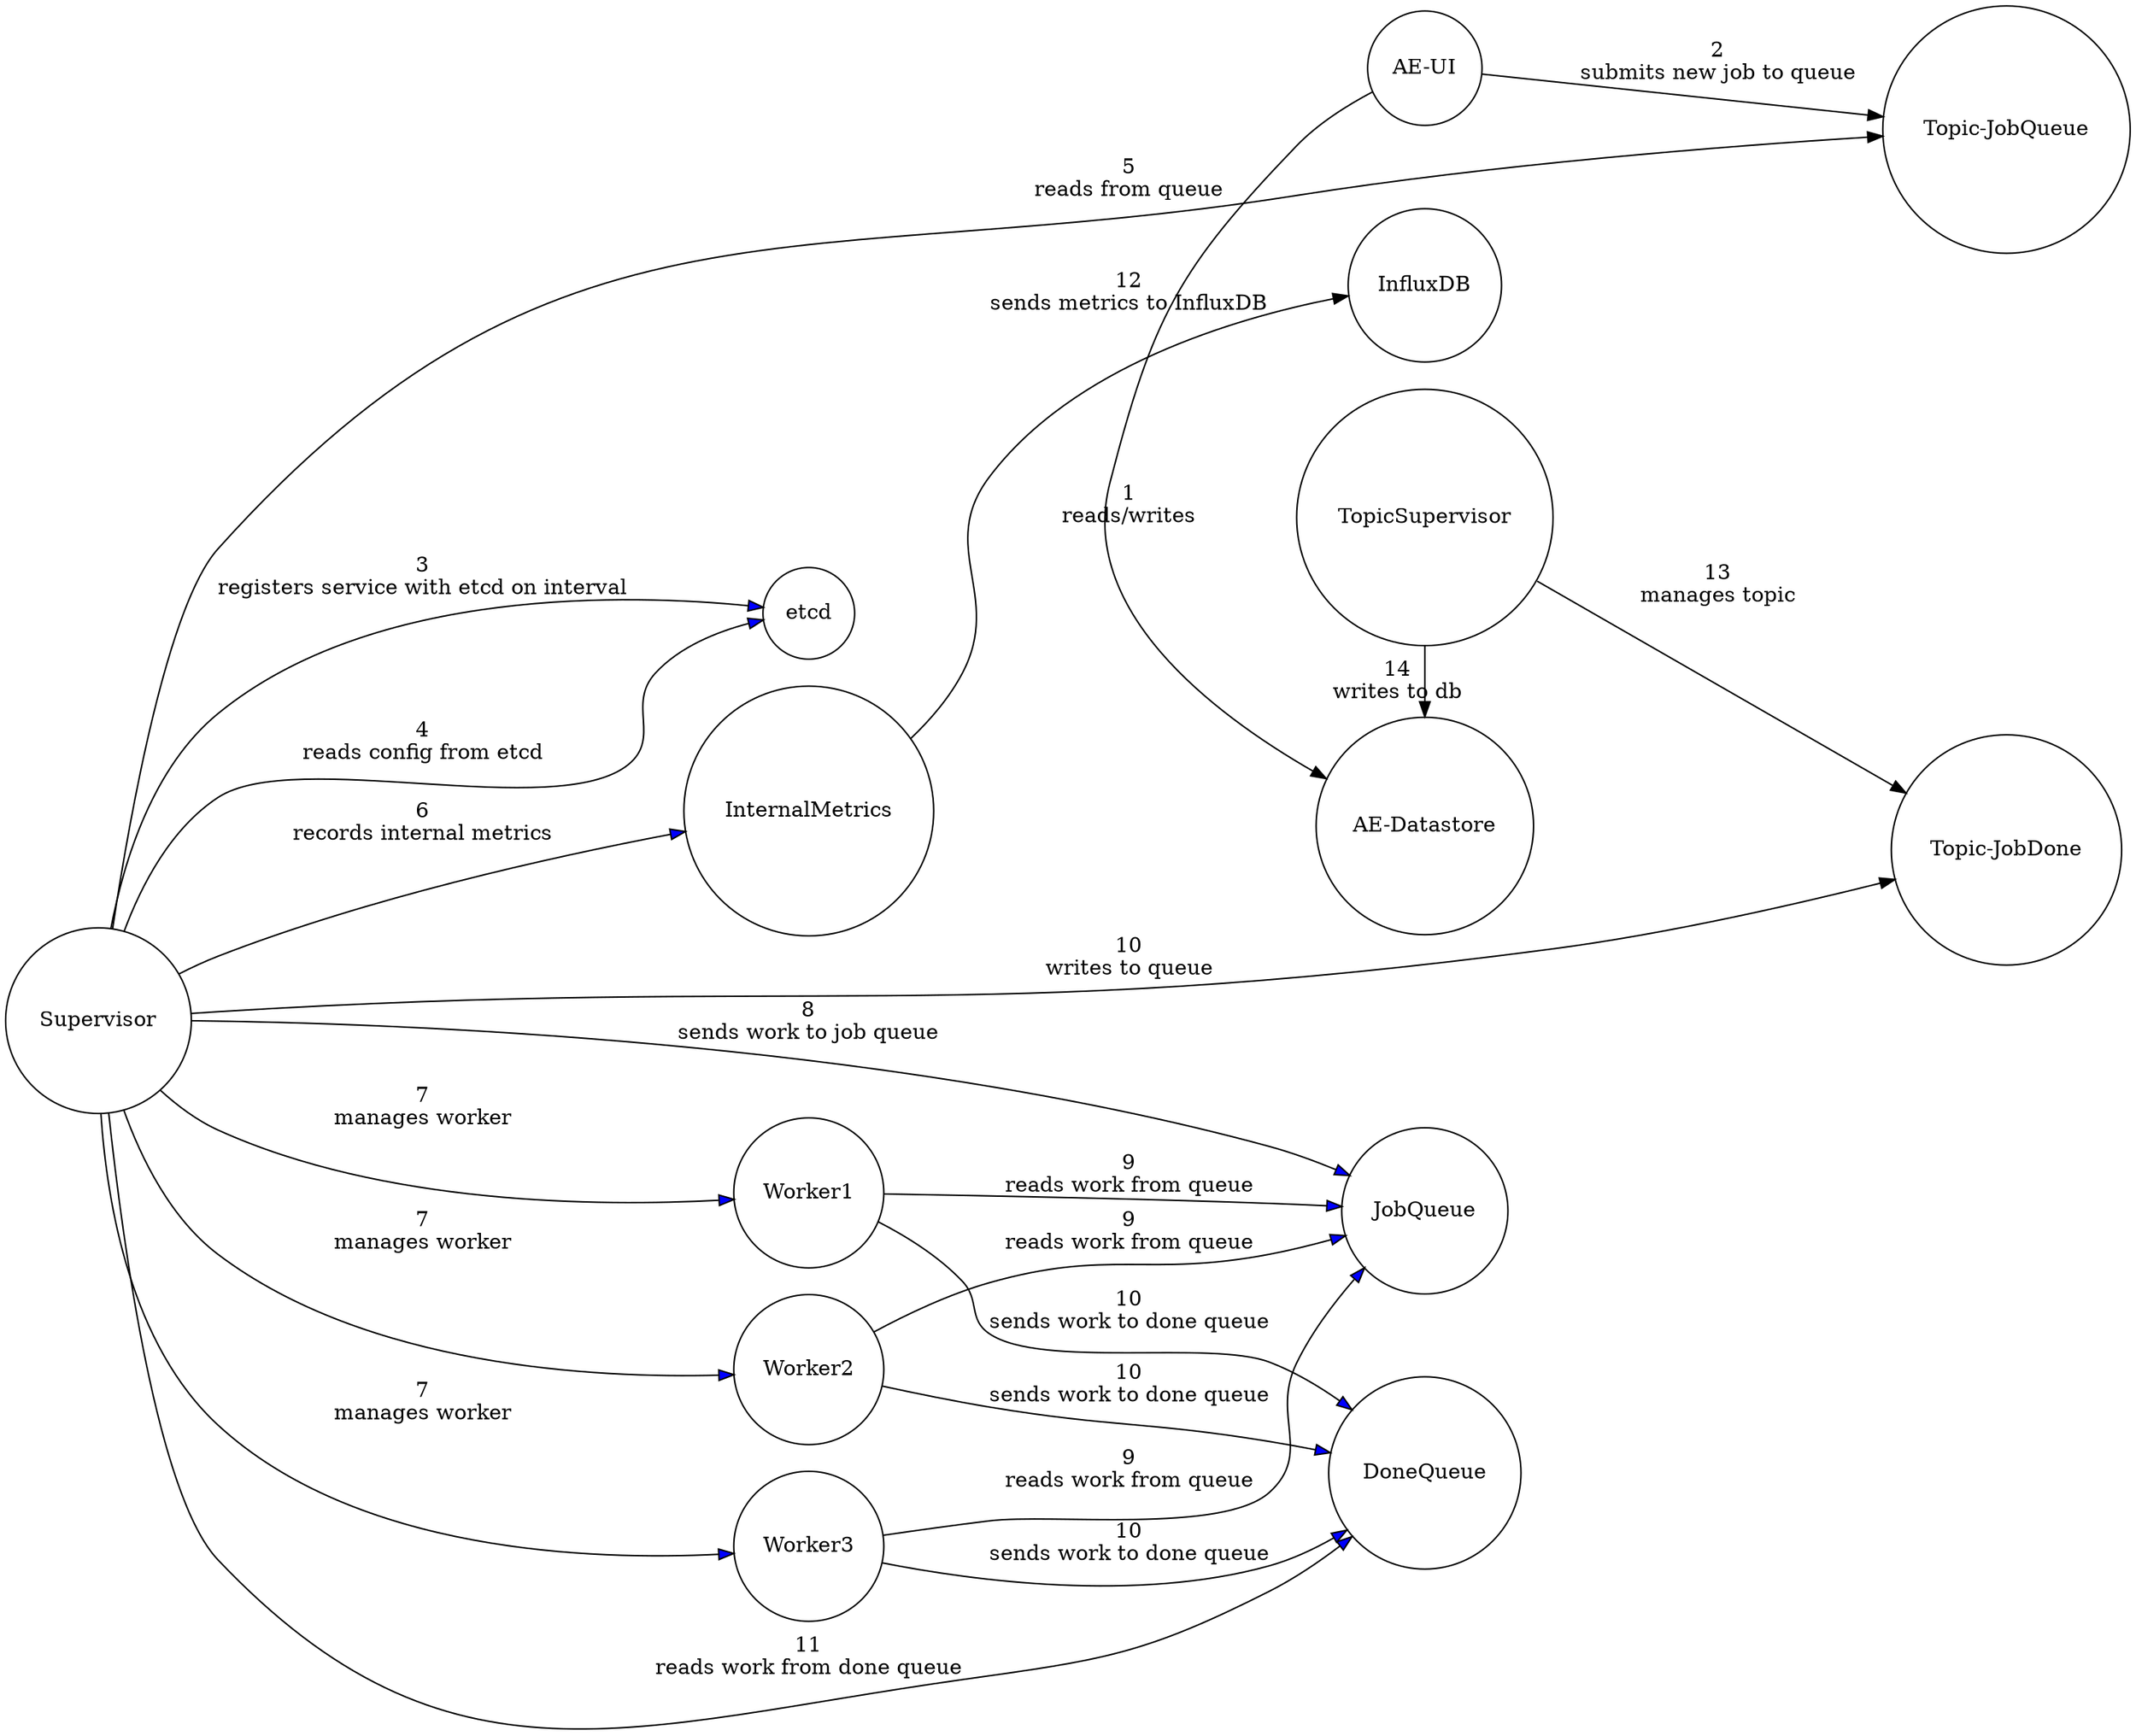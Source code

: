 digraph FlowDraft1 {
  rankdir=LR;
  //size="80,50"
  # splines=true;
  # overlap=scalexy;
  # K="3"
  # repulsiveForce="2"
  
  node [shape = circle];
  "AE-UI" -> "AE-Datastore" [ label = "1\nreads/writes"]
  "AE-UI" -> "Topic-JobQueue" [ label = "2\nsubmits new job to queue"]
  {rank=same; "AE-UI", "AE-Datastore", "TopicSupervisor", "InfluxDB"}

  "Supervisor" -> "etcd" [ label = "3\nregisters service with etcd on interval" fillcolor="blue"];
  "Supervisor" -> "etcd" [ label = "4\nreads config from etcd" fillcolor="blue"];
  
  "Supervisor" -> "Topic-JobQueue" [ label = "5\nreads from queue"];
  "Supervisor" -> "InternalMetrics" [ label = "6\nrecords internal metrics" fillcolor="blue"];
  "Supervisor" -> "Topic-JobDone" [ label = "10\nwrites to queue" ];
  {rank=same; "Topic-JobQueue" "Topic-JobDone"}

  "Supervisor" -> "Worker1" [ label = "7\nmanages worker" fillcolor="blue"]
  "Supervisor" -> "Worker2" [ label = "7\nmanages worker" fillcolor="blue"]
  "Supervisor" -> "Worker3" [ label = "7\nmanages worker" fillcolor="blue"]
  {rank=same; "Worker1" "Worker2" "Worker3"}

  "Supervisor" -> "JobQueue" [ label = "8\nsends work to job queue" fillcolor="blue"]

  "Worker1" -> "JobQueue" [ label = "9\nreads work from queue" fillcolor="blue"]
  "Worker2" -> "JobQueue" [ label = "9\nreads work from queue" fillcolor="blue"]
  "Worker3" -> "JobQueue" [ label = "9\nreads work from queue" fillcolor="blue"]
  "Worker1" -> "DoneQueue" [ label = "10\nsends work to done queue" fillcolor="blue"]
  "Worker2" -> "DoneQueue" [ label = "10\nsends work to done queue" fillcolor="blue"]
  "Worker3" -> "DoneQueue" [ label = "10\nsends work to done queue" fillcolor="blue"]
  {rank=same; "JobQueue" "DoneQueue"}

  "Supervisor" -> "DoneQueue" [ label = "11\nreads work from done queue" fillcolor="blue"]
  "InternalMetrics" -> "InfluxDB"[ label = "12\nsends metrics to InfluxDB"]

  "TopicSupervisor" -> "Topic-JobDone" [ label = "13\nmanages topic" ];
  "TopicSupervisor" -> "AE-Datastore" [ label = "14\nwrites to db" ];

  #"MetricsBackend" -> "InfluxDB" [ label = "gets key summary metrics from InfluxDB"]
  #"MetricsBackend" -> "AE-Datastore" [ label = "stores key summary metrics to datastore"]
}